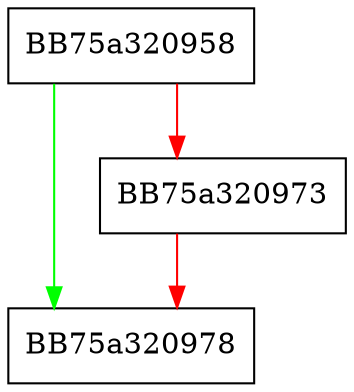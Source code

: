 digraph set_named_subs {
  node [shape="box"];
  graph [splines=ortho];
  BB75a320958 -> BB75a320978 [color="green"];
  BB75a320958 -> BB75a320973 [color="red"];
  BB75a320973 -> BB75a320978 [color="red"];
}